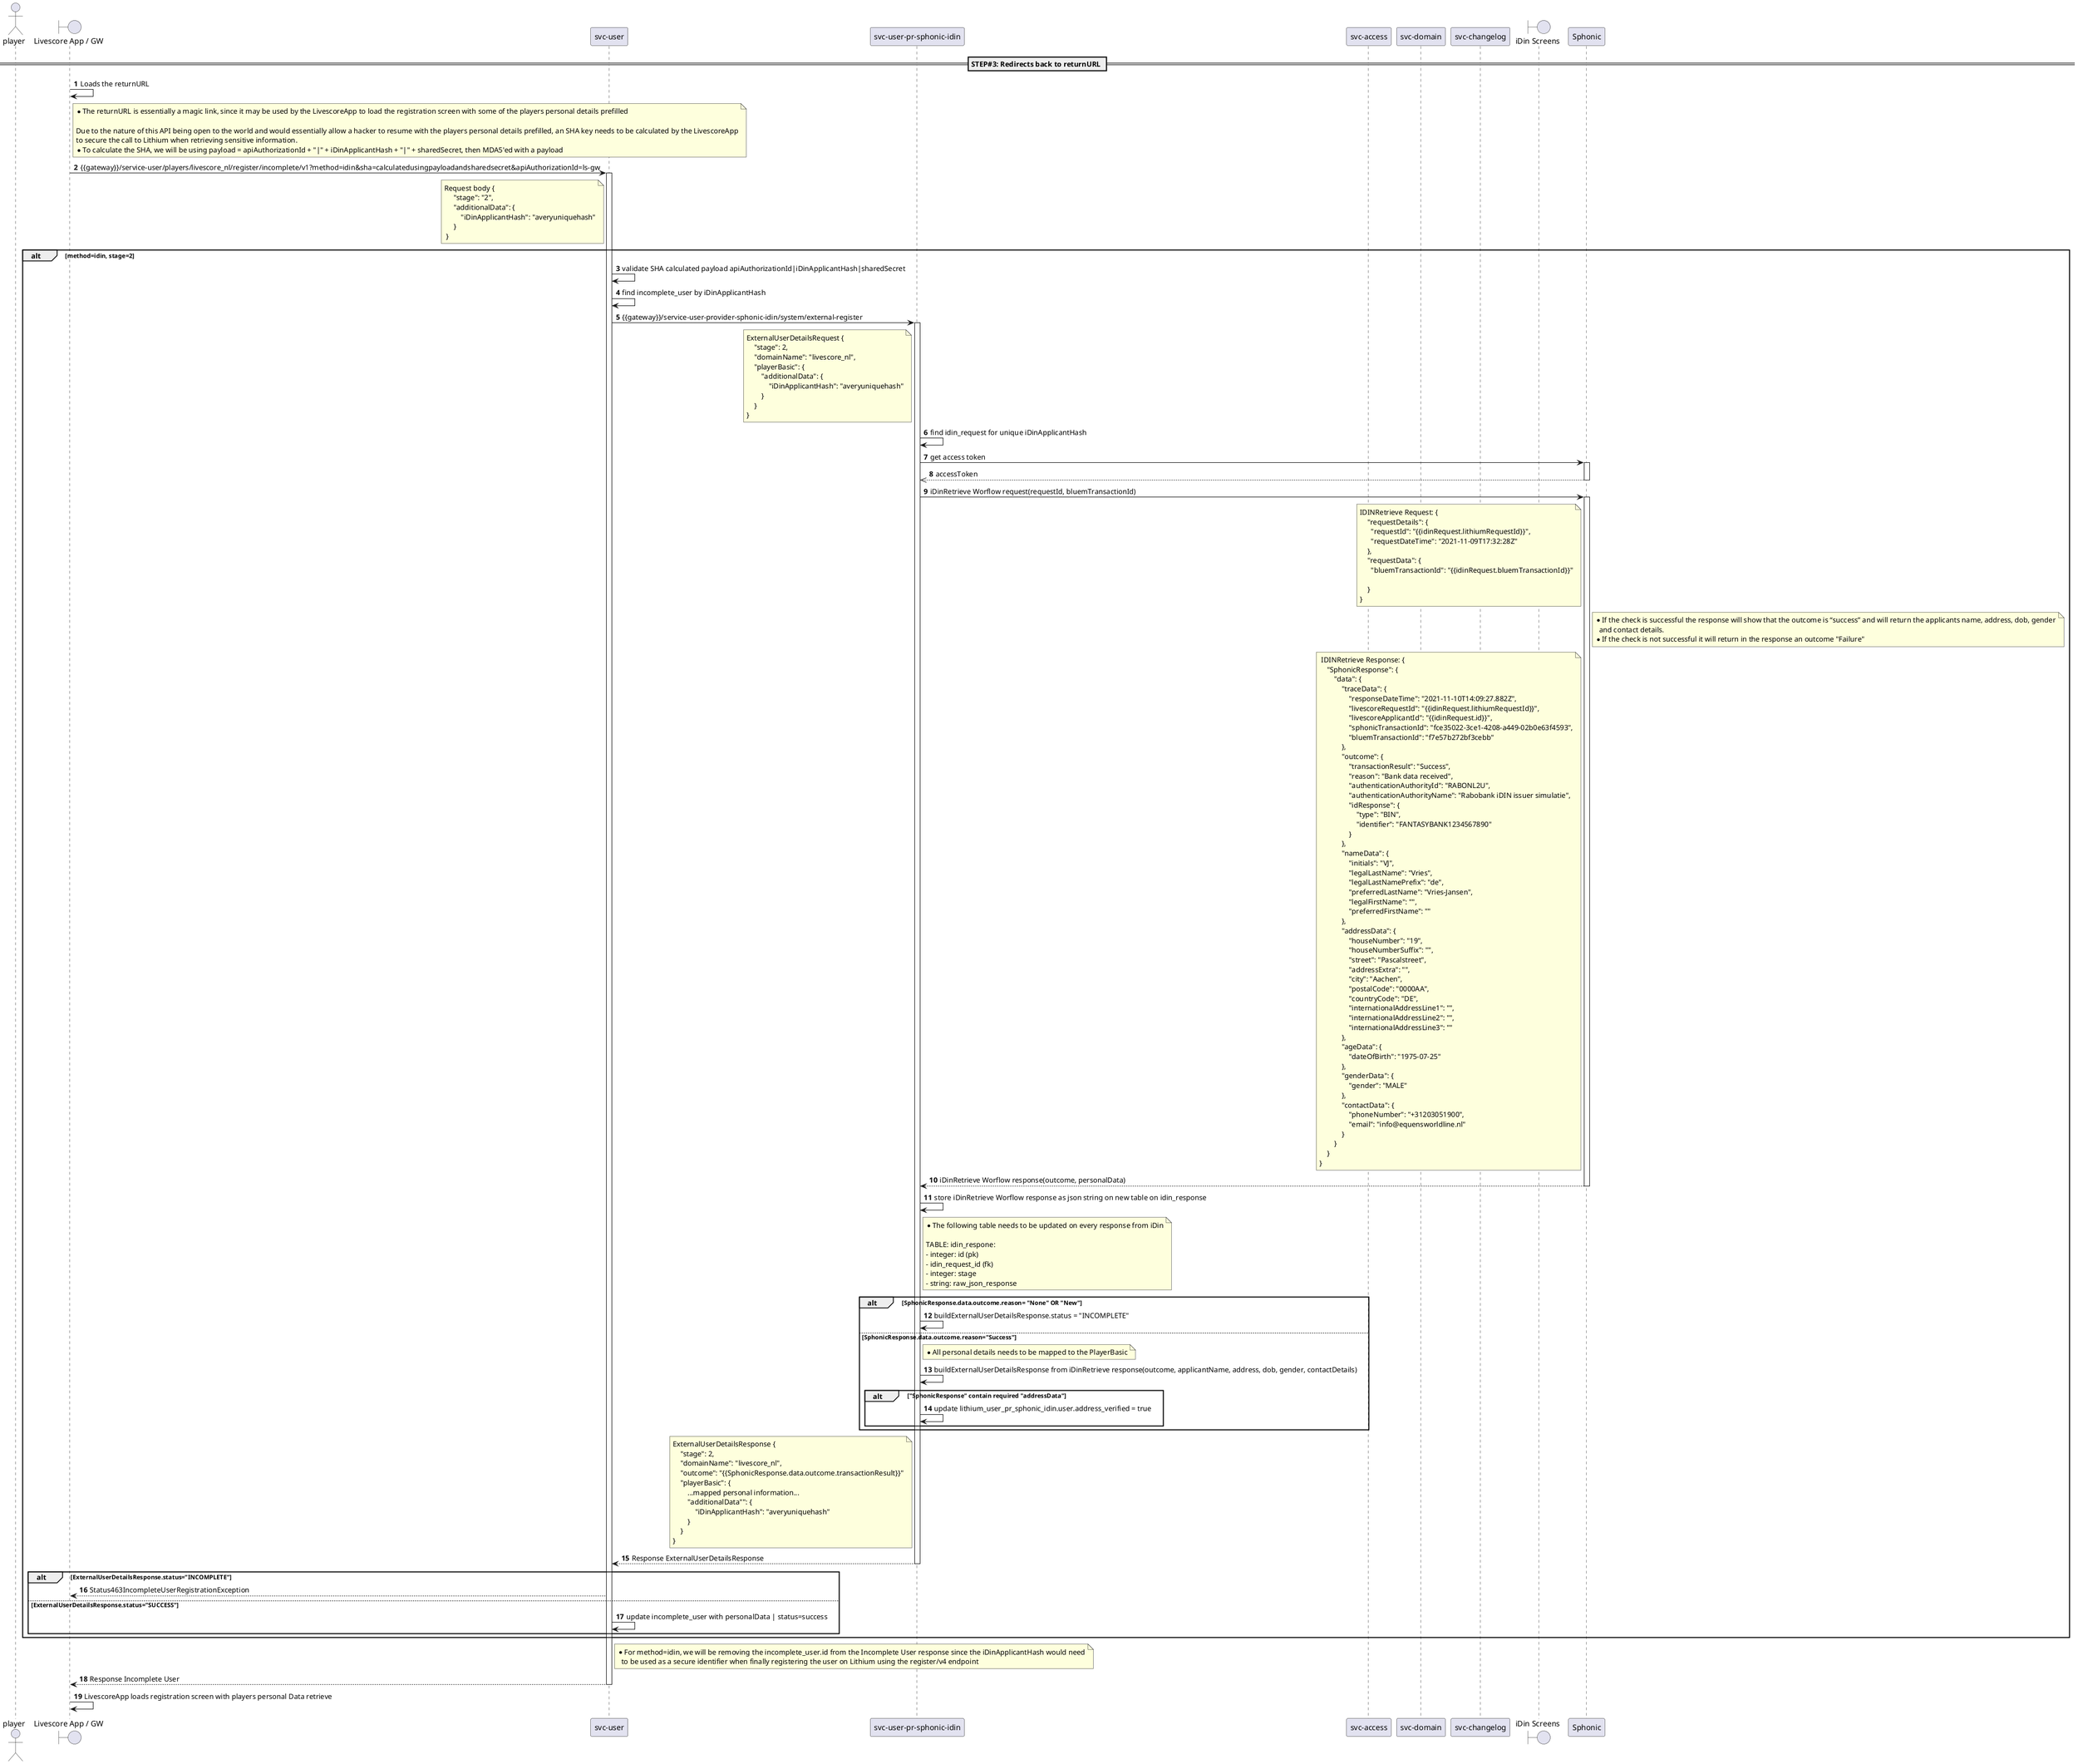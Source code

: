 .iDin Integration via Sphonic Overview
[plantuml]
----
@startuml
'https://plantuml.com/sequence-diagram

actor player
boundary "Livescore App / GW" as lsa
participant "svc-user" as su
participant "svc-user-pr-sphonic-idin" as supsi
participant "svc-access" as sa
participant "svc-domain" as svcdomain
participant "svc-changelog" as svcchangelog
boundary "iDin Screens" as idin
participant Sphonic as sphonic

autonumber

==STEP#3: Redirects back to returnURL ==

lsa->lsa: Loads the returnURL
note right of lsa
    * The returnURL is essentially a magic link, since it may be used by the LivescoreApp to load the registration screen with some of the players personal details prefilled

    Due to the nature of this API being open to the world and would essentially allow a hacker to resume with the players personal details prefilled, an SHA key needs to be calculated by the LivescoreApp
    to secure the call to Lithium when retrieving sensitive information.
    * To calculate the SHA, we will be using payload = apiAuthorizationId + "|" + iDinApplicantHash + "|" + sharedSecret, then MDA5'ed with a payload
end note
    lsa->su: {{gateway}}/service-user/players/livescore_nl/register/incomplete/v1?method=idin&sha=calculatedusingpayloadandsharedsecret&apiAuthorizationId=ls-gw
    activate su
        note left of su
            Request body {
                 "stage": "2",
                 "additionalData": {
                     "iDinApplicantHash": "averyuniquehash"
                 }
             }
        end note
        alt method=idin, stage=2
            su->su: validate SHA calculated payload apiAuthorizationId|iDinApplicantHash|sharedSecret
            su->su: find incomplete_user by iDinApplicantHash
            su->supsi: {{gateway}}/service-user-provider-sphonic-idin/system/external-register
            note left of supsi
                ExternalUserDetailsRequest {
                    "stage": 2,
                    "domainName": "livescore_nl",
                    "playerBasic": {
                        "additionalData": {
                            "iDinApplicantHash": "averyuniquehash"
                        }
                    }
                }
            end note
            activate supsi
                supsi->supsi: find idin_request for unique iDinApplicantHash
                supsi -> sphonic: get access token
                activate sphonic
                    sphonic -->> supsi: accessToken
                deactivate sphonic
                supsi->sphonic: iDinRetrieve Worflow request(requestId, bluemTransactionId)
                activate sphonic
                    note left of sphonic
                        IDINRetrieve Request: {
                            "requestDetails": {
                              "requestId": "{{idinRequest.lithiumRequestId}}",
                              "requestDateTime": "2021-11-09T17:32:28Z"
                            },
                            "requestData": {
                              "bluemTransactionId": "{{idinRequest.bluemTransactionId}}"

                            }
                        }
                    end note
                    note right of sphonic
                        * If the check is successful the response will show that the outcome is “success” and will return the applicants name, address, dob, gender
                          and contact details.
                        * If the check is not successful it will return in the response an outcome "Failure"
                    end note
                    note left of sphonic
                        IDINRetrieve Response: {
                           "SphonicResponse": {
                               "data": {
                                   "traceData": {
                                       "responseDateTime": "2021-11-10T14:09:27.882Z",
                                       "livescoreRequestId": "{{idinRequest.lithiumRequestId}}",
                                       "livescoreApplicantId": "{{idinRequest.id}}",
                                       "sphonicTransactionId": "fce35022-3ce1-4208-a449-02b0e63f4593",
                                       "bluemTransactionId": "f7e57b272bf3cebb"
                                   },
                                   "outcome": {
                                       "transactionResult": "Success",
                                       "reason": "Bank data received",
                                       "authenticationAuthorityId": "RABONL2U",
                                       "authenticationAuthorityName": "Rabobank iDIN issuer simulatie",
                                       "idResponse": {
                                           "type": "BIN",
                                           "identifier": "FANTASYBANK1234567890"
                                       }
                                   },
                                   "nameData": {
                                       "initials": "VJ",
                                       "legalLastName": "Vries",
                                       "legalLastNamePrefix": "de",
                                       "preferredLastName": "Vries-Jansen",
                                       "legalFirstName": "",
                                       "preferredFirstName": ""
                                   },
                                   "addressData": {
                                       "houseNumber": "19",
                                       "houseNumberSuffix": "",
                                       "street": "Pascalstreet",
                                       "addressExtra": "",
                                       "city": "Aachen",
                                       "postalCode": "0000AA",
                                       "countryCode": "DE",
                                       "internationalAddressLine1": "",
                                       "internationalAddressLine2": "",
                                       "internationalAddressLine3": ""
                                   },
                                   "ageData": {
                                       "dateOfBirth": "1975-07-25"
                                   },
                                   "genderData": {
                                       "gender": "MALE"
                                   },
                                   "contactData": {
                                       "phoneNumber": "+31203051900",
                                       "email": "info@equensworldline.nl"
                                   }
                               }
                           }
                       }
                    end note
                    sphonic-->supsi: iDinRetrieve Worflow response(outcome, personalData)
                deactivate sphonic
                supsi->supsi: store iDinRetrieve Worflow response as json string on new table on idin_response
                note right of supsi
                  * The following table needs to be updated on every response from iDin

                  TABLE: idin_respone:
                  - integer: id (pk)
                  - idin_request_id (fk)
                  - integer: stage
                  - string: raw_json_response
                end note
                alt SphonicResponse.data.outcome.reason= "None" OR "New"
                  supsi -> supsi: buildExternalUserDetailsResponse.status = "INCOMPLETE"
                else SphonicResponse.data.outcome.reason="Success"
                  note right of supsi
                      * All personal details needs to be mapped to the PlayerBasic
                  end note
                  supsi -> supsi: buildExternalUserDetailsResponse from iDinRetrieve response(outcome, applicantName, address, dob, gender, contactDetails)
                  alt "SphonicResponse" contain required "addressData"
                      supsi->supsi: update lithium_user_pr_sphonic_idin.user.address_verified = true
                  end
                end
                note left of supsi
                    ExternalUserDetailsResponse {
                        "stage": 2,
                        "domainName": "livescore_nl",
                        "outcome": "{{SphonicResponse.data.outcome.transactionResult}}"
                        "playerBasic": {
                            ...mapped personal information...
                            "additionalData"": {
                                "iDinApplicantHash": "averyuniquehash"
                            }
                        }
                    }
                end note
                supsi-->su: Response ExternalUserDetailsResponse
            deactivate supsi
            alt ExternalUserDetailsResponse.status="INCOMPLETE"
              su --> lsa: Status463IncompleteUserRegistrationException
            else ExternalUserDetailsResponse.status="SUCCESS"
              su->su: update incomplete_user with personalData | status=success
            end
        end
        note right of su
            * For method=idin, we will be removing the incomplete_user.id from the Incomplete User response since the iDinApplicantHash would need
              to be used as a secure identifier when finally registering the user on Lithium using the register/v4 endpoint
        end note
        su-->lsa: Response Incomplete User
    deactivate su
    lsa->lsa: LivescoreApp loads registration screen with players personal Data retrieve

@enduml
----

